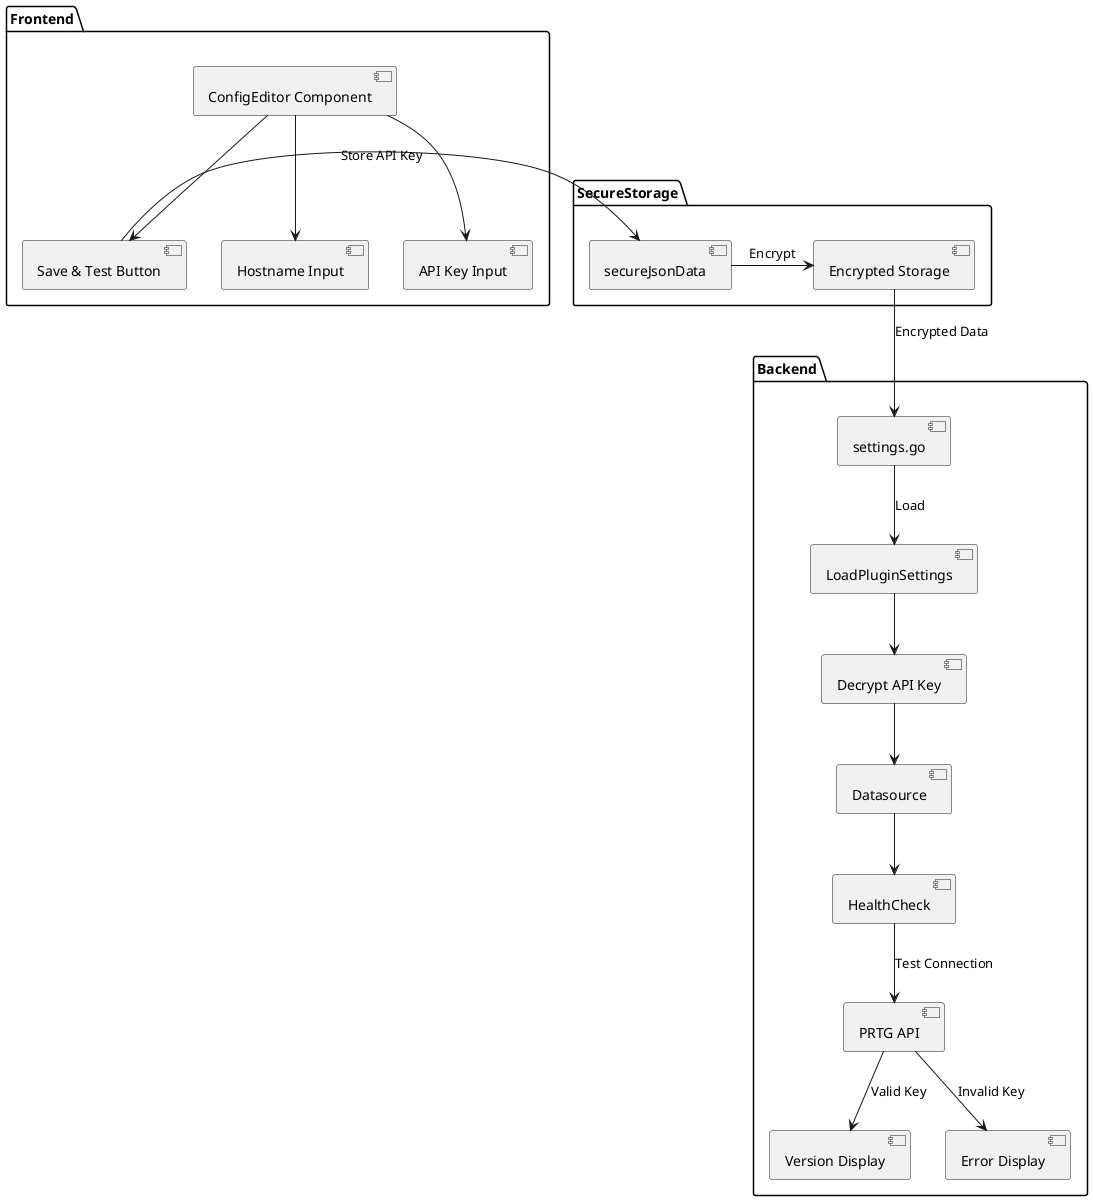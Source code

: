 @startuml apikey_flow

skinparam backgroundColor white
skinparam componentStyle uml2

' Frontend components
package "Frontend" {
    [ConfigEditor Component] as configEditor
    [Hostname Input] as hostInput
    [API Key Input] as keyInput
    [Save & Test Button] as saveBtn

    configEditor --> hostInput
    configEditor --> keyInput
    configEditor --> saveBtn
}

' Secure storage components
package "SecureStorage" {
    [secureJsonData] as secureData
    [Encrypted Storage] as storage

    saveBtn -right-> secureData : Store API Key
    secureData -right-> storage : Encrypt
}

' Backend components
package "Backend" {
    [settings.go] as settings
    [LoadPluginSettings] as loader
    [Decrypt API Key] as decryptor
    [Datasource] as datasource
    [HealthCheck] as health
    [PRTG API] as api
    [Version Display] as version
    [Error Display] as error
    
    settings --> loader : Load
    loader --> decryptor
    decryptor --> datasource
    datasource --> health
    health --> api : Test Connection

    api --> version : Valid Key
    api --> error : Invalid Key
}

storage --> settings : Encrypted Data

@enduml